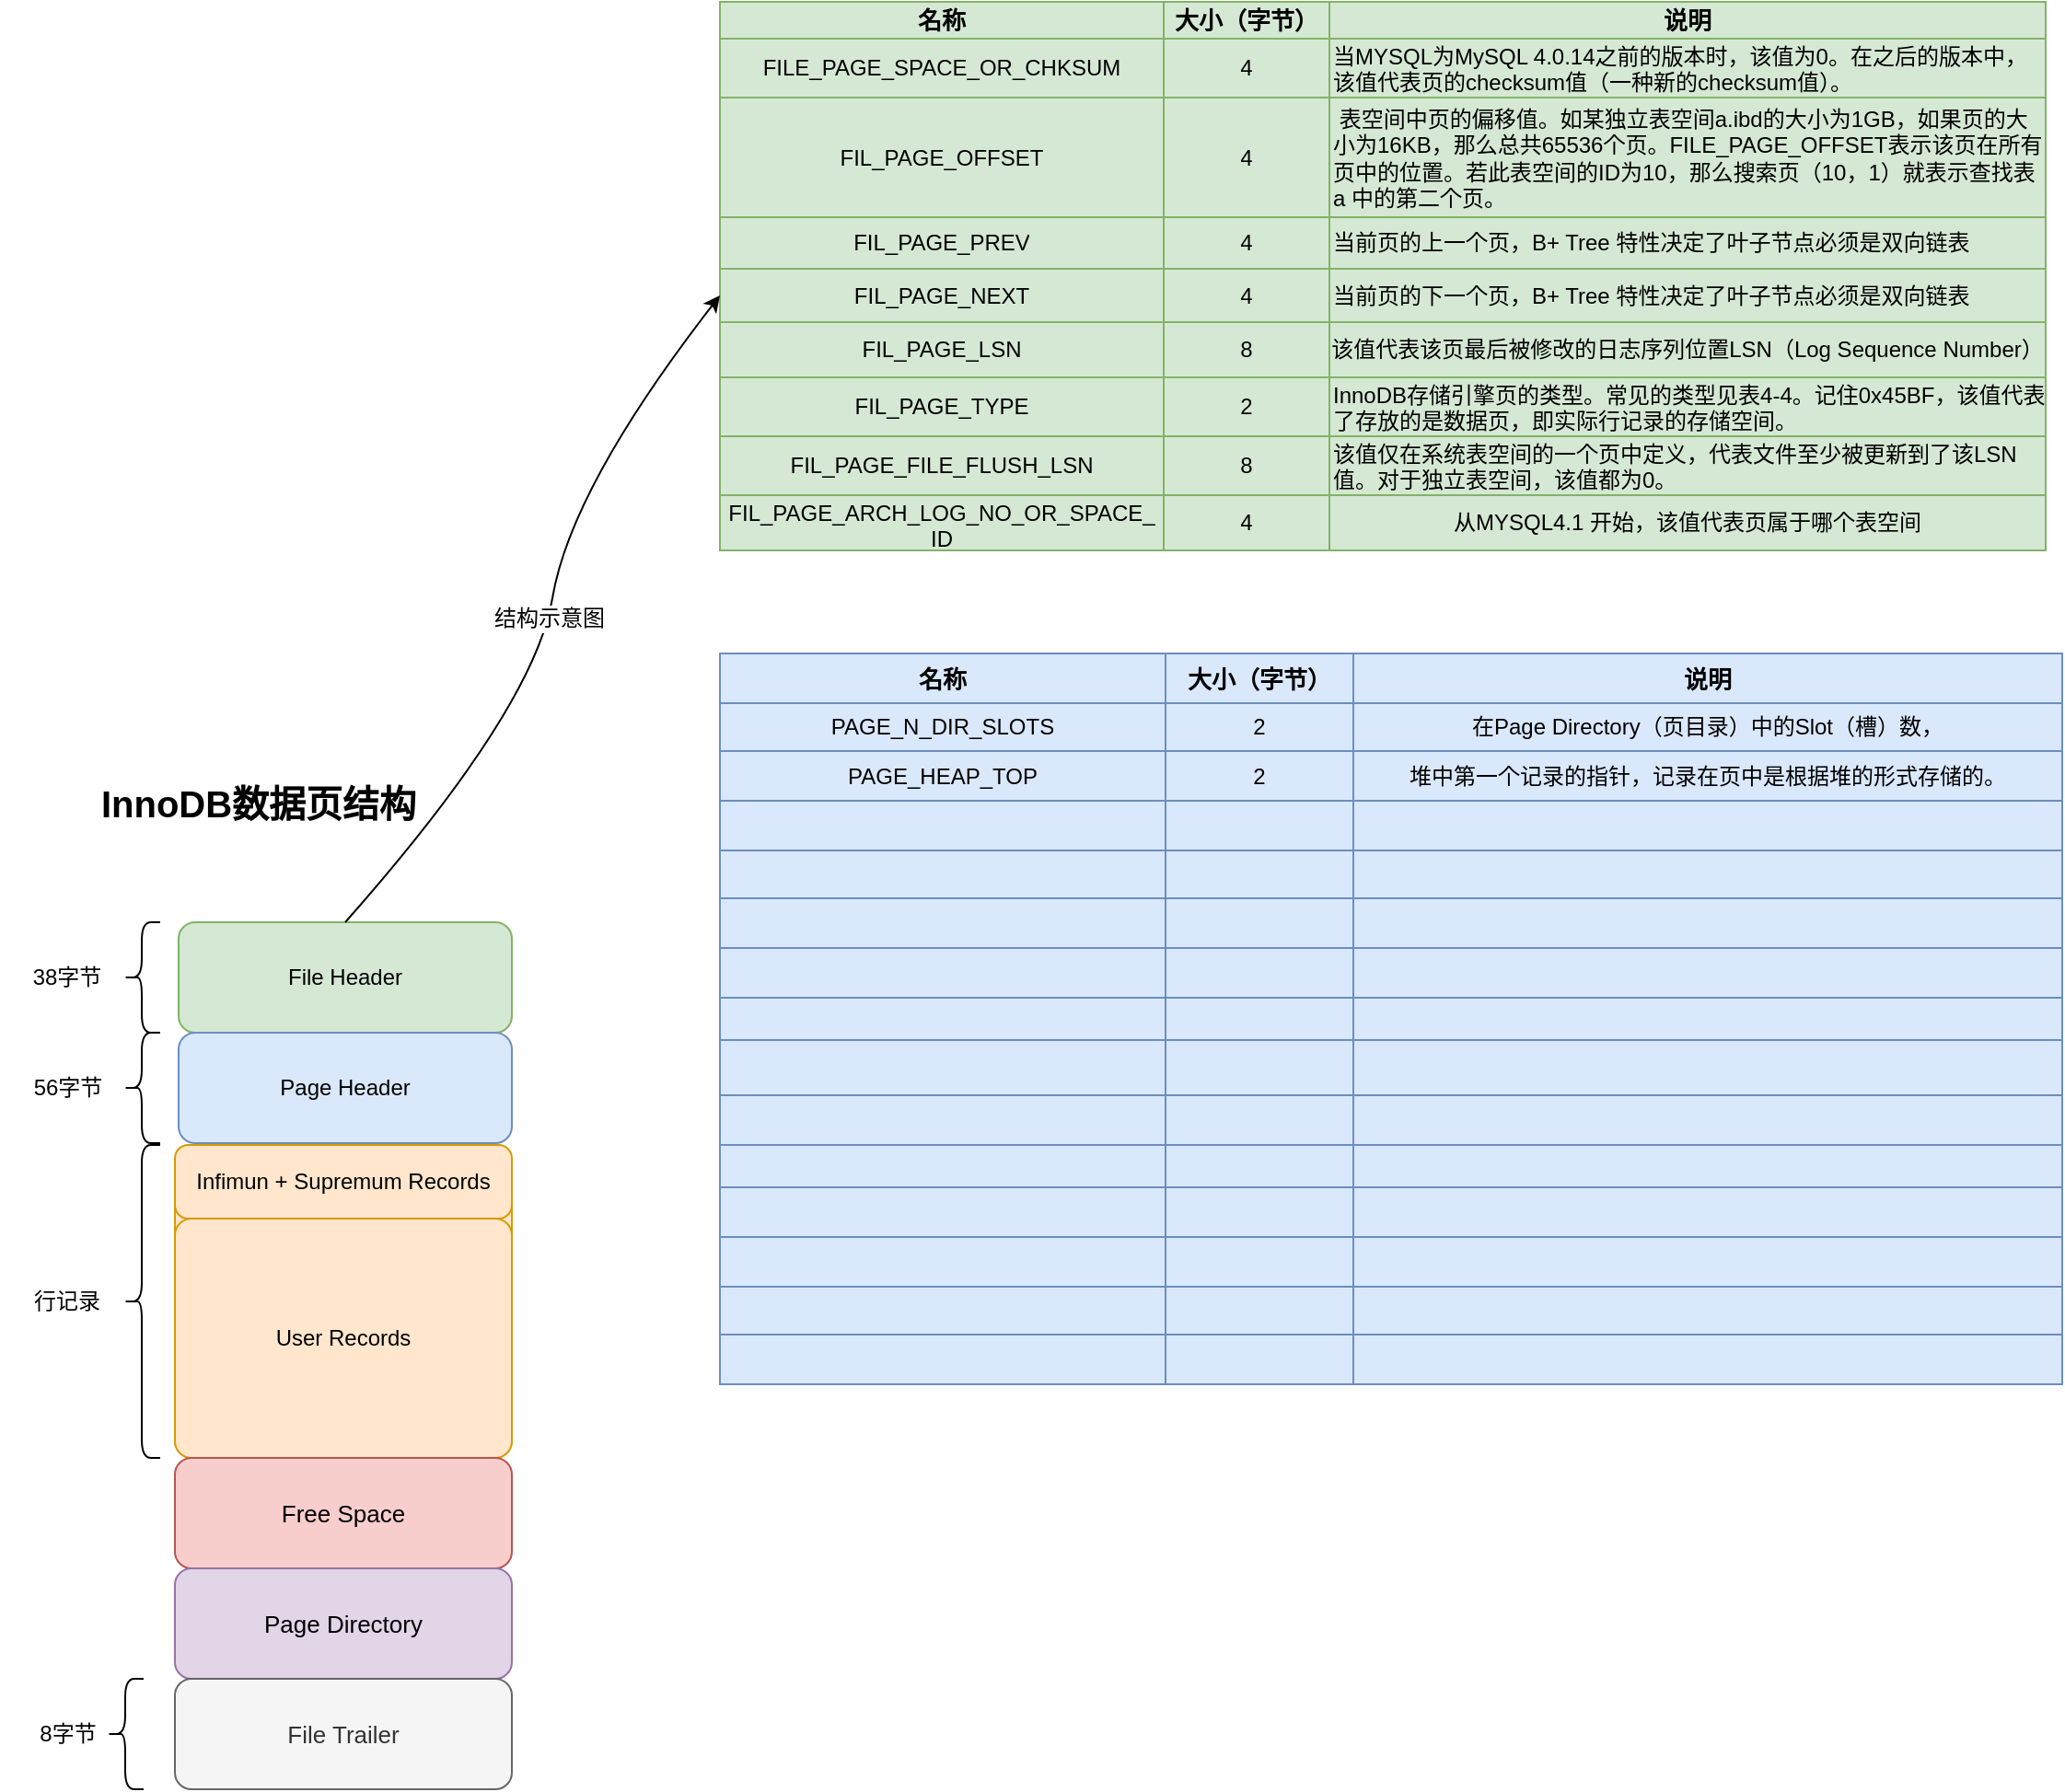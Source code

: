 <mxfile version="20.6.2" type="device"><diagram id="lrQhjN6RVv8TCBB6M9QI" name="第 1 页"><mxGraphModel dx="989" dy="1959" grid="1" gridSize="10" guides="1" tooltips="1" connect="1" arrows="1" fold="1" page="1" pageScale="1" pageWidth="827" pageHeight="1169" math="0" shadow="0"><root><mxCell id="0"/><mxCell id="1" parent="0"/><mxCell id="pkhYswhhZY9m7iqo1274-10" value="" style="rounded=1;whiteSpace=wrap;html=1;fillColor=#ffe6cc;strokeColor=#d79b00;absoluteArcSize=1;" vertex="1" parent="1"><mxGeometry x="125" y="227" width="183" height="170" as="geometry"/></mxCell><mxCell id="pkhYswhhZY9m7iqo1274-2" value="File Header" style="rounded=1;whiteSpace=wrap;html=1;fillColor=#d5e8d4;strokeColor=#82b366;" vertex="1" parent="1"><mxGeometry x="127" y="106" width="181" height="60" as="geometry"/></mxCell><mxCell id="pkhYswhhZY9m7iqo1274-3" value="Page Header" style="rounded=1;whiteSpace=wrap;html=1;fillColor=#dae8fc;strokeColor=#6c8ebf;" vertex="1" parent="1"><mxGeometry x="127" y="166" width="181" height="60" as="geometry"/></mxCell><mxCell id="pkhYswhhZY9m7iqo1274-4" value="38字节" style="text;html=1;strokeColor=none;fillColor=none;align=center;verticalAlign=middle;whiteSpace=wrap;rounded=0;" vertex="1" parent="1"><mxGeometry x="36" y="121" width="61" height="30" as="geometry"/></mxCell><mxCell id="pkhYswhhZY9m7iqo1274-5" value="" style="shape=curlyBracket;whiteSpace=wrap;html=1;rounded=1;labelPosition=left;verticalLabelPosition=middle;align=right;verticalAlign=middle;" vertex="1" parent="1"><mxGeometry x="97" y="106" width="20" height="60" as="geometry"/></mxCell><mxCell id="pkhYswhhZY9m7iqo1274-6" value="&lt;font style=&quot;font-size: 20px;&quot;&gt;InnoDB数据页结构&lt;/font&gt;" style="text;strokeColor=none;fillColor=none;html=1;fontSize=24;fontStyle=1;verticalAlign=middle;align=center;" vertex="1" parent="1"><mxGeometry x="63" y="16" width="214" height="50" as="geometry"/></mxCell><mxCell id="pkhYswhhZY9m7iqo1274-7" value="" style="shape=curlyBracket;whiteSpace=wrap;html=1;rounded=1;labelPosition=left;verticalLabelPosition=middle;align=right;verticalAlign=middle;" vertex="1" parent="1"><mxGeometry x="97" y="166" width="20" height="60" as="geometry"/></mxCell><mxCell id="pkhYswhhZY9m7iqo1274-8" value="56字节" style="text;html=1;strokeColor=none;fillColor=none;align=center;verticalAlign=middle;whiteSpace=wrap;rounded=0;" vertex="1" parent="1"><mxGeometry x="30.5" y="181" width="72" height="30" as="geometry"/></mxCell><mxCell id="pkhYswhhZY9m7iqo1274-9" value="Infimun + Supremum Records" style="rounded=1;whiteSpace=wrap;html=1;fillColor=#ffe6cc;strokeColor=#d79b00;arcSize=18;" vertex="1" parent="1"><mxGeometry x="125" y="227" width="183" height="40" as="geometry"/></mxCell><mxCell id="pkhYswhhZY9m7iqo1274-12" value="User Records" style="rounded=1;whiteSpace=wrap;html=1;fillColor=#ffe6cc;strokeColor=#d79b00;arcSize=18;absoluteArcSize=1;" vertex="1" parent="1"><mxGeometry x="125" y="267" width="183" height="130" as="geometry"/></mxCell><mxCell id="pkhYswhhZY9m7iqo1274-13" value="" style="shape=curlyBracket;whiteSpace=wrap;html=1;rounded=1;labelPosition=left;verticalLabelPosition=middle;align=right;verticalAlign=middle;" vertex="1" parent="1"><mxGeometry x="97" y="227" width="20" height="170" as="geometry"/></mxCell><mxCell id="pkhYswhhZY9m7iqo1274-16" value="行记录" style="text;html=1;strokeColor=none;fillColor=none;align=center;verticalAlign=middle;whiteSpace=wrap;rounded=0;" vertex="1" parent="1"><mxGeometry x="31" y="297" width="71" height="30" as="geometry"/></mxCell><mxCell id="pkhYswhhZY9m7iqo1274-17" value="Free Space" style="rounded=1;whiteSpace=wrap;html=1;fontSize=13;fillColor=#f8cecc;strokeColor=#b85450;" vertex="1" parent="1"><mxGeometry x="125" y="397" width="183" height="60" as="geometry"/></mxCell><mxCell id="pkhYswhhZY9m7iqo1274-18" value="Page Directory" style="rounded=1;whiteSpace=wrap;html=1;fontSize=13;fillColor=#e1d5e7;strokeColor=#9673a6;" vertex="1" parent="1"><mxGeometry x="125" y="457" width="183" height="60" as="geometry"/></mxCell><mxCell id="pkhYswhhZY9m7iqo1274-19" value="File Trailer" style="rounded=1;whiteSpace=wrap;html=1;fontSize=13;fillColor=#f5f5f5;strokeColor=#666666;fontColor=#333333;" vertex="1" parent="1"><mxGeometry x="125" y="517" width="183" height="60" as="geometry"/></mxCell><mxCell id="pkhYswhhZY9m7iqo1274-20" value="" style="shape=curlyBracket;whiteSpace=wrap;html=1;rounded=1;labelPosition=left;verticalLabelPosition=middle;align=right;verticalAlign=middle;" vertex="1" parent="1"><mxGeometry x="88" y="517" width="20" height="60" as="geometry"/></mxCell><mxCell id="pkhYswhhZY9m7iqo1274-21" value="8字节" style="text;html=1;strokeColor=none;fillColor=none;align=center;verticalAlign=middle;whiteSpace=wrap;rounded=0;" vertex="1" parent="1"><mxGeometry x="32.75" y="532" width="67.5" height="30" as="geometry"/></mxCell><mxCell id="pkhYswhhZY9m7iqo1274-54" value="" style="shape=table;startSize=0;container=1;collapsible=0;childLayout=tableLayout;fontSize=12;fillColor=#d5e8d4;strokeColor=#82b366;arcSize=12;columnLines=1;rowLines=1;swimlaneHead=1;swimlaneBody=1;right=1;noLabel=0;flipV=1;flipH=1;direction=south;swimlaneFillColor=none;align=left;" vertex="1" parent="1"><mxGeometry x="421" y="-394" width="720" height="298.0" as="geometry"/></mxCell><mxCell id="pkhYswhhZY9m7iqo1274-55" value="" style="shape=tableRow;horizontal=0;startSize=0;swimlaneHead=0;swimlaneBody=0;top=0;left=0;bottom=0;right=0;collapsible=0;dropTarget=0;fillColor=none;points=[[0,0.5],[1,0.5]];portConstraint=eastwest;fontSize=12;" vertex="1" parent="pkhYswhhZY9m7iqo1274-54"><mxGeometry width="720" height="20" as="geometry"/></mxCell><mxCell id="pkhYswhhZY9m7iqo1274-56" value="&lt;b&gt;&lt;font style=&quot;font-size: 13px;&quot;&gt;名称&lt;/font&gt;&lt;/b&gt;" style="shape=partialRectangle;html=1;whiteSpace=wrap;connectable=0;overflow=hidden;fillColor=none;top=0;left=0;bottom=0;right=0;pointerEvents=1;fontSize=12;" vertex="1" parent="pkhYswhhZY9m7iqo1274-55"><mxGeometry width="241" height="20" as="geometry"><mxRectangle width="241" height="20" as="alternateBounds"/></mxGeometry></mxCell><mxCell id="pkhYswhhZY9m7iqo1274-57" value="&lt;b&gt;&lt;font style=&quot;font-size: 13px;&quot;&gt;大小（字节）&lt;/font&gt;&lt;/b&gt;" style="shape=partialRectangle;html=1;whiteSpace=wrap;connectable=0;overflow=hidden;fillColor=none;top=0;left=0;bottom=0;right=0;pointerEvents=1;fontSize=12;" vertex="1" parent="pkhYswhhZY9m7iqo1274-55"><mxGeometry x="241" width="90" height="20" as="geometry"><mxRectangle width="90" height="20" as="alternateBounds"/></mxGeometry></mxCell><mxCell id="pkhYswhhZY9m7iqo1274-58" value="&lt;b&gt;&lt;font style=&quot;font-size: 13px;&quot;&gt;说明&lt;/font&gt;&lt;/b&gt;" style="shape=partialRectangle;html=1;whiteSpace=wrap;connectable=0;overflow=hidden;fillColor=none;top=0;left=0;bottom=0;right=0;pointerEvents=1;fontSize=12;" vertex="1" parent="pkhYswhhZY9m7iqo1274-55"><mxGeometry x="331" width="389" height="20" as="geometry"><mxRectangle width="389" height="20" as="alternateBounds"/></mxGeometry></mxCell><mxCell id="pkhYswhhZY9m7iqo1274-59" value="" style="shape=tableRow;horizontal=0;startSize=0;swimlaneHead=0;swimlaneBody=0;top=0;left=0;bottom=0;right=0;collapsible=0;dropTarget=0;fillColor=none;points=[[0,0.5],[1,0.5]];portConstraint=eastwest;fontSize=12;" vertex="1" parent="pkhYswhhZY9m7iqo1274-54"><mxGeometry y="20" width="720" height="32" as="geometry"/></mxCell><mxCell id="pkhYswhhZY9m7iqo1274-60" value="FILE_PAGE_SPACE_OR_CHKSUM" style="shape=partialRectangle;connectable=0;overflow=hidden;fillColor=none;top=0;left=0;bottom=0;right=0;pointerEvents=1;fontSize=12;whiteSpace=wrap;html=1;verticalAlign=middle;horizontal=1;align=center;" vertex="1" parent="pkhYswhhZY9m7iqo1274-59"><mxGeometry width="241" height="32" as="geometry"><mxRectangle width="241" height="32" as="alternateBounds"/></mxGeometry></mxCell><mxCell id="pkhYswhhZY9m7iqo1274-61" value="4" style="shape=partialRectangle;html=1;whiteSpace=wrap;connectable=0;overflow=hidden;fillColor=none;top=0;left=0;bottom=0;right=0;pointerEvents=1;fontSize=12;" vertex="1" parent="pkhYswhhZY9m7iqo1274-59"><mxGeometry x="241" width="90" height="32" as="geometry"><mxRectangle width="90" height="32" as="alternateBounds"/></mxGeometry></mxCell><mxCell id="pkhYswhhZY9m7iqo1274-62" value="当MYSQL为MySQL 4.0.14之前的版本时，该值为0。在之后的版本中，该值代表页的checksum值（一种新的checksum值）。" style="shape=partialRectangle;html=1;whiteSpace=wrap;connectable=0;overflow=hidden;fillColor=none;top=0;left=0;bottom=0;right=0;pointerEvents=1;fontSize=12;align=left;" vertex="1" parent="pkhYswhhZY9m7iqo1274-59"><mxGeometry x="331" width="389" height="32" as="geometry"><mxRectangle width="389" height="32" as="alternateBounds"/></mxGeometry></mxCell><mxCell id="pkhYswhhZY9m7iqo1274-63" value="" style="shape=tableRow;horizontal=0;startSize=0;swimlaneHead=0;swimlaneBody=0;top=0;left=0;bottom=0;right=0;collapsible=0;dropTarget=0;fillColor=none;points=[[0,0.5],[1,0.5]];portConstraint=eastwest;fontSize=12;" vertex="1" parent="pkhYswhhZY9m7iqo1274-54"><mxGeometry y="52" width="720" height="65" as="geometry"/></mxCell><mxCell id="pkhYswhhZY9m7iqo1274-64" value="FIL_PAGE_OFFSET" style="shape=partialRectangle;html=1;whiteSpace=wrap;connectable=0;overflow=hidden;fillColor=none;top=0;left=0;bottom=0;right=0;pointerEvents=1;fontSize=12;" vertex="1" parent="pkhYswhhZY9m7iqo1274-63"><mxGeometry width="241" height="65" as="geometry"><mxRectangle width="241" height="65" as="alternateBounds"/></mxGeometry></mxCell><mxCell id="pkhYswhhZY9m7iqo1274-65" value="4" style="shape=partialRectangle;html=1;whiteSpace=wrap;connectable=0;overflow=hidden;fillColor=none;top=0;left=0;bottom=0;right=0;pointerEvents=1;fontSize=12;" vertex="1" parent="pkhYswhhZY9m7iqo1274-63"><mxGeometry x="241" width="90" height="65" as="geometry"><mxRectangle width="90" height="65" as="alternateBounds"/></mxGeometry></mxCell><mxCell id="pkhYswhhZY9m7iqo1274-66" value="&amp;nbsp;表空间中页的偏移值。如某独立表空间a.ibd的大小为1GB，如果页的大小为16KB，那么总共65536个页。FILE_PAGE_OFFSET表示该页在所有页中的位置。若此表空间的ID为10，那么搜索页（10，1）就表示查找表 a 中的第二个页。" style="shape=partialRectangle;html=1;whiteSpace=wrap;connectable=0;overflow=hidden;fillColor=none;top=0;left=0;bottom=0;right=0;pointerEvents=1;fontSize=12;align=left;" vertex="1" parent="pkhYswhhZY9m7iqo1274-63"><mxGeometry x="331" width="389" height="65" as="geometry"><mxRectangle width="389" height="65" as="alternateBounds"/></mxGeometry></mxCell><mxCell id="pkhYswhhZY9m7iqo1274-67" value="" style="shape=tableRow;horizontal=0;startSize=0;swimlaneHead=0;swimlaneBody=0;top=0;left=0;bottom=0;right=0;collapsible=0;dropTarget=0;fillColor=none;points=[[0,0.5],[1,0.5]];portConstraint=eastwest;fontSize=12;" vertex="1" parent="pkhYswhhZY9m7iqo1274-54"><mxGeometry y="117" width="720" height="28" as="geometry"/></mxCell><mxCell id="pkhYswhhZY9m7iqo1274-68" value="FIL_PAGE_PREV" style="shape=partialRectangle;html=1;whiteSpace=wrap;connectable=0;overflow=hidden;fillColor=none;top=0;left=0;bottom=0;right=0;pointerEvents=1;fontSize=12;" vertex="1" parent="pkhYswhhZY9m7iqo1274-67"><mxGeometry width="241" height="28" as="geometry"><mxRectangle width="241" height="28" as="alternateBounds"/></mxGeometry></mxCell><mxCell id="pkhYswhhZY9m7iqo1274-69" value="4" style="shape=partialRectangle;html=1;whiteSpace=wrap;connectable=0;overflow=hidden;fillColor=none;top=0;left=0;bottom=0;right=0;pointerEvents=1;fontSize=12;" vertex="1" parent="pkhYswhhZY9m7iqo1274-67"><mxGeometry x="241" width="90" height="28" as="geometry"><mxRectangle width="90" height="28" as="alternateBounds"/></mxGeometry></mxCell><mxCell id="pkhYswhhZY9m7iqo1274-70" value="当前页的上一个页，B+ Tree 特性决定了叶子节点必须是双向链表" style="shape=partialRectangle;html=1;whiteSpace=wrap;connectable=0;overflow=hidden;fillColor=none;top=0;left=0;bottom=0;right=0;pointerEvents=1;fontSize=12;align=left;" vertex="1" parent="pkhYswhhZY9m7iqo1274-67"><mxGeometry x="331" width="389" height="28" as="geometry"><mxRectangle width="389" height="28" as="alternateBounds"/></mxGeometry></mxCell><mxCell id="pkhYswhhZY9m7iqo1274-71" value="" style="shape=tableRow;horizontal=0;startSize=0;swimlaneHead=0;swimlaneBody=0;top=0;left=0;bottom=0;right=0;collapsible=0;dropTarget=0;fillColor=none;points=[[0,0.5],[1,0.5]];portConstraint=eastwest;fontSize=12;" vertex="1" parent="pkhYswhhZY9m7iqo1274-54"><mxGeometry y="145" width="720" height="29" as="geometry"/></mxCell><mxCell id="pkhYswhhZY9m7iqo1274-72" value="FIL_PAGE_NEXT" style="shape=partialRectangle;html=1;whiteSpace=wrap;connectable=0;overflow=hidden;fillColor=none;top=0;left=0;bottom=0;right=0;pointerEvents=1;fontSize=12;" vertex="1" parent="pkhYswhhZY9m7iqo1274-71"><mxGeometry width="241" height="29" as="geometry"><mxRectangle width="241" height="29" as="alternateBounds"/></mxGeometry></mxCell><mxCell id="pkhYswhhZY9m7iqo1274-73" value="4" style="shape=partialRectangle;html=1;whiteSpace=wrap;connectable=0;overflow=hidden;fillColor=none;top=0;left=0;bottom=0;right=0;pointerEvents=1;fontSize=12;" vertex="1" parent="pkhYswhhZY9m7iqo1274-71"><mxGeometry x="241" width="90" height="29" as="geometry"><mxRectangle width="90" height="29" as="alternateBounds"/></mxGeometry></mxCell><mxCell id="pkhYswhhZY9m7iqo1274-74" value="当前页的下一个页，B+ Tree 特性决定了叶子节点必须是双向链表" style="shape=partialRectangle;html=1;whiteSpace=wrap;connectable=0;overflow=hidden;fillColor=none;top=0;left=0;bottom=0;right=0;pointerEvents=1;fontSize=12;align=left;" vertex="1" parent="pkhYswhhZY9m7iqo1274-71"><mxGeometry x="331" width="389" height="29" as="geometry"><mxRectangle width="389" height="29" as="alternateBounds"/></mxGeometry></mxCell><mxCell id="pkhYswhhZY9m7iqo1274-75" value="" style="shape=tableRow;horizontal=0;startSize=0;swimlaneHead=0;swimlaneBody=0;top=0;left=0;bottom=0;right=0;collapsible=0;dropTarget=0;fillColor=none;points=[[0,0.5],[1,0.5]];portConstraint=eastwest;fontSize=12;" vertex="1" parent="pkhYswhhZY9m7iqo1274-54"><mxGeometry y="174" width="720" height="30" as="geometry"/></mxCell><mxCell id="pkhYswhhZY9m7iqo1274-76" value="FIL_PAGE_LSN" style="shape=partialRectangle;html=1;whiteSpace=wrap;connectable=0;overflow=hidden;fillColor=none;top=0;left=0;bottom=0;right=0;pointerEvents=1;fontSize=12;" vertex="1" parent="pkhYswhhZY9m7iqo1274-75"><mxGeometry width="241" height="30" as="geometry"><mxRectangle width="241" height="30" as="alternateBounds"/></mxGeometry></mxCell><mxCell id="pkhYswhhZY9m7iqo1274-77" value="8" style="shape=partialRectangle;html=1;whiteSpace=wrap;connectable=0;overflow=hidden;fillColor=none;top=0;left=0;bottom=0;right=0;pointerEvents=1;fontSize=12;" vertex="1" parent="pkhYswhhZY9m7iqo1274-75"><mxGeometry x="241" width="90" height="30" as="geometry"><mxRectangle width="90" height="30" as="alternateBounds"/></mxGeometry></mxCell><mxCell id="pkhYswhhZY9m7iqo1274-78" value="该值代表该页最后被修改的日志序列位置LSN（Log Sequence Number）" style="shape=partialRectangle;html=1;whiteSpace=wrap;connectable=0;overflow=hidden;fillColor=none;top=0;left=0;bottom=0;right=0;pointerEvents=1;fontSize=12;" vertex="1" parent="pkhYswhhZY9m7iqo1274-75"><mxGeometry x="331" width="389" height="30" as="geometry"><mxRectangle width="389" height="30" as="alternateBounds"/></mxGeometry></mxCell><mxCell id="pkhYswhhZY9m7iqo1274-79" value="" style="shape=tableRow;horizontal=0;startSize=0;swimlaneHead=0;swimlaneBody=0;top=0;left=0;bottom=0;right=0;collapsible=0;dropTarget=0;fillColor=none;points=[[0,0.5],[1,0.5]];portConstraint=eastwest;fontSize=12;" vertex="1" parent="pkhYswhhZY9m7iqo1274-54"><mxGeometry y="204" width="720" height="32" as="geometry"/></mxCell><mxCell id="pkhYswhhZY9m7iqo1274-80" value="FIL_PAGE_TYPE" style="shape=partialRectangle;html=1;whiteSpace=wrap;connectable=0;overflow=hidden;fillColor=none;top=0;left=0;bottom=0;right=0;pointerEvents=1;fontSize=12;" vertex="1" parent="pkhYswhhZY9m7iqo1274-79"><mxGeometry width="241" height="32" as="geometry"><mxRectangle width="241" height="32" as="alternateBounds"/></mxGeometry></mxCell><mxCell id="pkhYswhhZY9m7iqo1274-81" value="2" style="shape=partialRectangle;html=1;whiteSpace=wrap;connectable=0;overflow=hidden;fillColor=none;top=0;left=0;bottom=0;right=0;pointerEvents=1;fontSize=12;" vertex="1" parent="pkhYswhhZY9m7iqo1274-79"><mxGeometry x="241" width="90" height="32" as="geometry"><mxRectangle width="90" height="32" as="alternateBounds"/></mxGeometry></mxCell><mxCell id="pkhYswhhZY9m7iqo1274-82" value="InnoDB存储引擎页的类型。常见的类型见表4-4。记住0x45BF，该值代表了存放的是数据页，即实际行记录的存储空间。" style="shape=partialRectangle;html=1;whiteSpace=wrap;connectable=0;overflow=hidden;fillColor=none;top=0;left=0;bottom=0;right=0;pointerEvents=1;fontSize=12;align=left;" vertex="1" parent="pkhYswhhZY9m7iqo1274-79"><mxGeometry x="331" width="389" height="32" as="geometry"><mxRectangle width="389" height="32" as="alternateBounds"/></mxGeometry></mxCell><mxCell id="pkhYswhhZY9m7iqo1274-83" value="" style="shape=tableRow;horizontal=0;startSize=0;swimlaneHead=0;swimlaneBody=0;top=0;left=0;bottom=0;right=0;collapsible=0;dropTarget=0;fillColor=none;points=[[0,0.5],[1,0.5]];portConstraint=eastwest;fontSize=12;" vertex="1" parent="pkhYswhhZY9m7iqo1274-54"><mxGeometry y="236" width="720" height="32" as="geometry"/></mxCell><mxCell id="pkhYswhhZY9m7iqo1274-84" value="FIL_PAGE_FILE_FLUSH_LSN" style="shape=partialRectangle;html=1;whiteSpace=wrap;connectable=0;overflow=hidden;fillColor=none;top=0;left=0;bottom=0;right=0;pointerEvents=1;fontSize=12;align=center;" vertex="1" parent="pkhYswhhZY9m7iqo1274-83"><mxGeometry width="241" height="32" as="geometry"><mxRectangle width="241" height="32" as="alternateBounds"/></mxGeometry></mxCell><mxCell id="pkhYswhhZY9m7iqo1274-85" value="8" style="shape=partialRectangle;html=1;whiteSpace=wrap;connectable=0;overflow=hidden;fillColor=none;top=0;left=0;bottom=0;right=0;pointerEvents=1;fontSize=12;" vertex="1" parent="pkhYswhhZY9m7iqo1274-83"><mxGeometry x="241" width="90" height="32" as="geometry"><mxRectangle width="90" height="32" as="alternateBounds"/></mxGeometry></mxCell><mxCell id="pkhYswhhZY9m7iqo1274-86" value="该值仅在系统表空间的一个页中定义，代表文件至少被更新到了该LSN值。对于独立表空间，该值都为0。" style="shape=partialRectangle;html=1;whiteSpace=wrap;connectable=0;overflow=hidden;fillColor=none;top=0;left=0;bottom=0;right=0;pointerEvents=1;fontSize=12;align=left;" vertex="1" parent="pkhYswhhZY9m7iqo1274-83"><mxGeometry x="331" width="389" height="32" as="geometry"><mxRectangle width="389" height="32" as="alternateBounds"/></mxGeometry></mxCell><mxCell id="pkhYswhhZY9m7iqo1274-87" value="" style="shape=tableRow;horizontal=0;startSize=0;swimlaneHead=0;swimlaneBody=0;top=0;left=0;bottom=0;right=0;collapsible=0;dropTarget=0;fillColor=none;points=[[0,0.5],[1,0.5]];portConstraint=eastwest;fontSize=12;" vertex="1" parent="pkhYswhhZY9m7iqo1274-54"><mxGeometry y="268" width="720" height="30" as="geometry"/></mxCell><mxCell id="pkhYswhhZY9m7iqo1274-88" value="FIL_PAGE_ARCH_LOG_NO_OR_SPACE_ ID" style="shape=partialRectangle;html=1;connectable=0;overflow=hidden;fillColor=none;top=0;left=0;bottom=0;right=0;pointerEvents=1;fontSize=12;align=center;whiteSpace=wrap;" vertex="1" parent="pkhYswhhZY9m7iqo1274-87"><mxGeometry width="241" height="30" as="geometry"><mxRectangle width="241" height="30" as="alternateBounds"/></mxGeometry></mxCell><mxCell id="pkhYswhhZY9m7iqo1274-89" value="4" style="shape=partialRectangle;html=1;whiteSpace=wrap;connectable=0;overflow=hidden;fillColor=none;top=0;left=0;bottom=0;right=0;pointerEvents=1;fontSize=12;" vertex="1" parent="pkhYswhhZY9m7iqo1274-87"><mxGeometry x="241" width="90" height="30" as="geometry"><mxRectangle width="90" height="30" as="alternateBounds"/></mxGeometry></mxCell><mxCell id="pkhYswhhZY9m7iqo1274-90" value="从MYSQL4.1 开始，该值代表页属于哪个表空间" style="shape=partialRectangle;html=1;whiteSpace=wrap;connectable=0;overflow=hidden;fillColor=none;top=0;left=0;bottom=0;right=0;pointerEvents=1;fontSize=12;" vertex="1" parent="pkhYswhhZY9m7iqo1274-87"><mxGeometry x="331" width="389" height="30" as="geometry"><mxRectangle width="389" height="30" as="alternateBounds"/></mxGeometry></mxCell><mxCell id="pkhYswhhZY9m7iqo1274-140" value="结构示意图" style="curved=1;endArrow=classic;html=1;rounded=0;fontSize=12;exitX=0.5;exitY=0;exitDx=0;exitDy=0;entryX=0;entryY=0.5;entryDx=0;entryDy=0;" edge="1" parent="1" source="pkhYswhhZY9m7iqo1274-2" target="pkhYswhhZY9m7iqo1274-71"><mxGeometry width="50" height="50" relative="1" as="geometry"><mxPoint x="760" y="240" as="sourcePoint"/><mxPoint x="810" y="190" as="targetPoint"/><Array as="points"><mxPoint x="320" y="-10"/><mxPoint x="340" y="-130"/></Array></mxGeometry></mxCell><mxCell id="pkhYswhhZY9m7iqo1274-180" value="" style="shape=table;startSize=0;container=1;collapsible=0;childLayout=tableLayout;fontSize=12;fillColor=#dae8fc;html=1;strokeColor=#6c8ebf;" vertex="1" parent="1"><mxGeometry x="421" y="-40" width="729" height="397" as="geometry"/></mxCell><mxCell id="pkhYswhhZY9m7iqo1274-181" value="" style="shape=tableRow;horizontal=0;startSize=0;swimlaneHead=0;swimlaneBody=0;top=0;left=0;bottom=0;right=0;collapsible=0;dropTarget=0;fillColor=none;points=[[0,0.5],[1,0.5]];portConstraint=eastwest;fontSize=13;html=1;" vertex="1" parent="pkhYswhhZY9m7iqo1274-180"><mxGeometry width="729" height="27" as="geometry"/></mxCell><mxCell id="pkhYswhhZY9m7iqo1274-182" value="&lt;b style=&quot;font-size: 13px;&quot;&gt;名称&lt;/b&gt;" style="shape=partialRectangle;html=1;whiteSpace=wrap;connectable=0;overflow=hidden;fillColor=none;top=0;left=0;bottom=0;right=0;pointerEvents=1;fontSize=13;" vertex="1" parent="pkhYswhhZY9m7iqo1274-181"><mxGeometry width="242" height="27" as="geometry"><mxRectangle width="242" height="27" as="alternateBounds"/></mxGeometry></mxCell><mxCell id="pkhYswhhZY9m7iqo1274-183" value="&lt;b style=&quot;font-size: 13px;&quot;&gt;&lt;font style=&quot;font-size: 13px;&quot;&gt;大小（字节）&lt;/font&gt;&lt;/b&gt;" style="shape=partialRectangle;html=1;whiteSpace=wrap;connectable=0;overflow=hidden;fillColor=none;top=0;left=0;bottom=0;right=0;pointerEvents=1;fontSize=13;" vertex="1" parent="pkhYswhhZY9m7iqo1274-181"><mxGeometry x="242" width="102" height="27" as="geometry"><mxRectangle width="102" height="27" as="alternateBounds"/></mxGeometry></mxCell><mxCell id="pkhYswhhZY9m7iqo1274-184" value="&lt;b&gt;说明&lt;/b&gt;" style="shape=partialRectangle;html=1;whiteSpace=wrap;connectable=0;overflow=hidden;fillColor=none;top=0;left=0;bottom=0;right=0;pointerEvents=1;fontSize=13;" vertex="1" parent="pkhYswhhZY9m7iqo1274-181"><mxGeometry x="344" width="385" height="27" as="geometry"><mxRectangle width="385" height="27" as="alternateBounds"/></mxGeometry></mxCell><mxCell id="pkhYswhhZY9m7iqo1274-185" value="" style="shape=tableRow;horizontal=0;startSize=0;swimlaneHead=0;swimlaneBody=0;top=0;left=0;bottom=0;right=0;collapsible=0;dropTarget=0;fillColor=none;points=[[0,0.5],[1,0.5]];portConstraint=eastwest;fontSize=20;html=1;" vertex="1" parent="pkhYswhhZY9m7iqo1274-180"><mxGeometry y="27" width="729" height="26" as="geometry"/></mxCell><mxCell id="pkhYswhhZY9m7iqo1274-186" value="PAGE_N_DIR_SLOTS" style="shape=partialRectangle;html=1;whiteSpace=wrap;connectable=0;overflow=hidden;fillColor=none;top=0;left=0;bottom=0;right=0;pointerEvents=1;fontSize=12;" vertex="1" parent="pkhYswhhZY9m7iqo1274-185"><mxGeometry width="242" height="26" as="geometry"><mxRectangle width="242" height="26" as="alternateBounds"/></mxGeometry></mxCell><mxCell id="pkhYswhhZY9m7iqo1274-187" value="2" style="shape=partialRectangle;html=1;whiteSpace=wrap;connectable=0;overflow=hidden;fillColor=none;top=0;left=0;bottom=0;right=0;pointerEvents=1;fontSize=12;" vertex="1" parent="pkhYswhhZY9m7iqo1274-185"><mxGeometry x="242" width="102" height="26" as="geometry"><mxRectangle width="102" height="26" as="alternateBounds"/></mxGeometry></mxCell><mxCell id="pkhYswhhZY9m7iqo1274-188" value="在Page Directory（页目录）中的Slot（槽）数，" style="shape=partialRectangle;html=1;whiteSpace=wrap;connectable=0;overflow=hidden;fillColor=none;top=0;left=0;bottom=0;right=0;pointerEvents=1;fontSize=12;" vertex="1" parent="pkhYswhhZY9m7iqo1274-185"><mxGeometry x="344" width="385" height="26" as="geometry"><mxRectangle width="385" height="26" as="alternateBounds"/></mxGeometry></mxCell><mxCell id="pkhYswhhZY9m7iqo1274-189" value="" style="shape=tableRow;horizontal=0;startSize=0;swimlaneHead=0;swimlaneBody=0;top=0;left=0;bottom=0;right=0;collapsible=0;dropTarget=0;fillColor=none;points=[[0,0.5],[1,0.5]];portConstraint=eastwest;fontSize=20;html=1;" vertex="1" parent="pkhYswhhZY9m7iqo1274-180"><mxGeometry y="53" width="729" height="27" as="geometry"/></mxCell><mxCell id="pkhYswhhZY9m7iqo1274-190" value="PAGE_HEAP_TOP" style="shape=partialRectangle;html=1;whiteSpace=wrap;connectable=0;overflow=hidden;fillColor=none;top=0;left=0;bottom=0;right=0;pointerEvents=1;fontSize=12;" vertex="1" parent="pkhYswhhZY9m7iqo1274-189"><mxGeometry width="242" height="27" as="geometry"><mxRectangle width="242" height="27" as="alternateBounds"/></mxGeometry></mxCell><mxCell id="pkhYswhhZY9m7iqo1274-191" value="2" style="shape=partialRectangle;html=1;whiteSpace=wrap;connectable=0;overflow=hidden;fillColor=none;top=0;left=0;bottom=0;right=0;pointerEvents=1;fontSize=12;" vertex="1" parent="pkhYswhhZY9m7iqo1274-189"><mxGeometry x="242" width="102" height="27" as="geometry"><mxRectangle width="102" height="27" as="alternateBounds"/></mxGeometry></mxCell><mxCell id="pkhYswhhZY9m7iqo1274-192" value="堆中第一个记录的指针，记录在页中是根据堆的形式存储的。" style="shape=partialRectangle;html=1;whiteSpace=wrap;connectable=0;overflow=hidden;fillColor=none;top=0;left=0;bottom=0;right=0;pointerEvents=1;fontSize=12;" vertex="1" parent="pkhYswhhZY9m7iqo1274-189"><mxGeometry x="344" width="385" height="27" as="geometry"><mxRectangle width="385" height="27" as="alternateBounds"/></mxGeometry></mxCell><mxCell id="pkhYswhhZY9m7iqo1274-193" value="" style="shape=tableRow;horizontal=0;startSize=0;swimlaneHead=0;swimlaneBody=0;top=0;left=0;bottom=0;right=0;collapsible=0;dropTarget=0;fillColor=none;points=[[0,0.5],[1,0.5]];portConstraint=eastwest;fontSize=20;html=1;" vertex="1" parent="pkhYswhhZY9m7iqo1274-180"><mxGeometry y="80" width="729" height="27" as="geometry"/></mxCell><mxCell id="pkhYswhhZY9m7iqo1274-194" value="" style="shape=partialRectangle;html=1;whiteSpace=wrap;connectable=0;overflow=hidden;fillColor=none;top=0;left=0;bottom=0;right=0;pointerEvents=1;fontSize=12;" vertex="1" parent="pkhYswhhZY9m7iqo1274-193"><mxGeometry width="242" height="27" as="geometry"><mxRectangle width="242" height="27" as="alternateBounds"/></mxGeometry></mxCell><mxCell id="pkhYswhhZY9m7iqo1274-195" value="" style="shape=partialRectangle;html=1;whiteSpace=wrap;connectable=0;overflow=hidden;fillColor=none;top=0;left=0;bottom=0;right=0;pointerEvents=1;fontSize=12;" vertex="1" parent="pkhYswhhZY9m7iqo1274-193"><mxGeometry x="242" width="102" height="27" as="geometry"><mxRectangle width="102" height="27" as="alternateBounds"/></mxGeometry></mxCell><mxCell id="pkhYswhhZY9m7iqo1274-196" value="" style="shape=partialRectangle;html=1;whiteSpace=wrap;connectable=0;overflow=hidden;fillColor=none;top=0;left=0;bottom=0;right=0;pointerEvents=1;fontSize=12;" vertex="1" parent="pkhYswhhZY9m7iqo1274-193"><mxGeometry x="344" width="385" height="27" as="geometry"><mxRectangle width="385" height="27" as="alternateBounds"/></mxGeometry></mxCell><mxCell id="pkhYswhhZY9m7iqo1274-197" value="" style="shape=tableRow;horizontal=0;startSize=0;swimlaneHead=0;swimlaneBody=0;top=0;left=0;bottom=0;right=0;collapsible=0;dropTarget=0;fillColor=none;points=[[0,0.5],[1,0.5]];portConstraint=eastwest;fontSize=20;html=1;" vertex="1" parent="pkhYswhhZY9m7iqo1274-180"><mxGeometry y="107" width="729" height="26" as="geometry"/></mxCell><mxCell id="pkhYswhhZY9m7iqo1274-198" value="" style="shape=partialRectangle;html=1;whiteSpace=wrap;connectable=0;overflow=hidden;fillColor=none;top=0;left=0;bottom=0;right=0;pointerEvents=1;fontSize=12;" vertex="1" parent="pkhYswhhZY9m7iqo1274-197"><mxGeometry width="242" height="26" as="geometry"><mxRectangle width="242" height="26" as="alternateBounds"/></mxGeometry></mxCell><mxCell id="pkhYswhhZY9m7iqo1274-199" value="" style="shape=partialRectangle;html=1;whiteSpace=wrap;connectable=0;overflow=hidden;fillColor=none;top=0;left=0;bottom=0;right=0;pointerEvents=1;fontSize=12;" vertex="1" parent="pkhYswhhZY9m7iqo1274-197"><mxGeometry x="242" width="102" height="26" as="geometry"><mxRectangle width="102" height="26" as="alternateBounds"/></mxGeometry></mxCell><mxCell id="pkhYswhhZY9m7iqo1274-200" value="" style="shape=partialRectangle;html=1;whiteSpace=wrap;connectable=0;overflow=hidden;fillColor=none;top=0;left=0;bottom=0;right=0;pointerEvents=1;fontSize=12;" vertex="1" parent="pkhYswhhZY9m7iqo1274-197"><mxGeometry x="344" width="385" height="26" as="geometry"><mxRectangle width="385" height="26" as="alternateBounds"/></mxGeometry></mxCell><mxCell id="pkhYswhhZY9m7iqo1274-201" value="" style="shape=tableRow;horizontal=0;startSize=0;swimlaneHead=0;swimlaneBody=0;top=0;left=0;bottom=0;right=0;collapsible=0;dropTarget=0;fillColor=none;points=[[0,0.5],[1,0.5]];portConstraint=eastwest;fontSize=20;html=1;" vertex="1" parent="pkhYswhhZY9m7iqo1274-180"><mxGeometry y="133" width="729" height="27" as="geometry"/></mxCell><mxCell id="pkhYswhhZY9m7iqo1274-202" value="" style="shape=partialRectangle;html=1;whiteSpace=wrap;connectable=0;overflow=hidden;fillColor=none;top=0;left=0;bottom=0;right=0;pointerEvents=1;fontSize=12;" vertex="1" parent="pkhYswhhZY9m7iqo1274-201"><mxGeometry width="242" height="27" as="geometry"><mxRectangle width="242" height="27" as="alternateBounds"/></mxGeometry></mxCell><mxCell id="pkhYswhhZY9m7iqo1274-203" value="" style="shape=partialRectangle;html=1;whiteSpace=wrap;connectable=0;overflow=hidden;fillColor=none;top=0;left=0;bottom=0;right=0;pointerEvents=1;fontSize=12;" vertex="1" parent="pkhYswhhZY9m7iqo1274-201"><mxGeometry x="242" width="102" height="27" as="geometry"><mxRectangle width="102" height="27" as="alternateBounds"/></mxGeometry></mxCell><mxCell id="pkhYswhhZY9m7iqo1274-204" value="" style="shape=partialRectangle;html=1;whiteSpace=wrap;connectable=0;overflow=hidden;fillColor=none;top=0;left=0;bottom=0;right=0;pointerEvents=1;fontSize=12;" vertex="1" parent="pkhYswhhZY9m7iqo1274-201"><mxGeometry x="344" width="385" height="27" as="geometry"><mxRectangle width="385" height="27" as="alternateBounds"/></mxGeometry></mxCell><mxCell id="pkhYswhhZY9m7iqo1274-205" value="" style="shape=tableRow;horizontal=0;startSize=0;swimlaneHead=0;swimlaneBody=0;top=0;left=0;bottom=0;right=0;collapsible=0;dropTarget=0;fillColor=none;points=[[0,0.5],[1,0.5]];portConstraint=eastwest;fontSize=20;html=1;" vertex="1" parent="pkhYswhhZY9m7iqo1274-180"><mxGeometry y="160" width="729" height="27" as="geometry"/></mxCell><mxCell id="pkhYswhhZY9m7iqo1274-206" value="" style="shape=partialRectangle;html=1;whiteSpace=wrap;connectable=0;overflow=hidden;fillColor=none;top=0;left=0;bottom=0;right=0;pointerEvents=1;fontSize=12;" vertex="1" parent="pkhYswhhZY9m7iqo1274-205"><mxGeometry width="242" height="27" as="geometry"><mxRectangle width="242" height="27" as="alternateBounds"/></mxGeometry></mxCell><mxCell id="pkhYswhhZY9m7iqo1274-207" value="" style="shape=partialRectangle;html=1;whiteSpace=wrap;connectable=0;overflow=hidden;fillColor=none;top=0;left=0;bottom=0;right=0;pointerEvents=1;fontSize=12;" vertex="1" parent="pkhYswhhZY9m7iqo1274-205"><mxGeometry x="242" width="102" height="27" as="geometry"><mxRectangle width="102" height="27" as="alternateBounds"/></mxGeometry></mxCell><mxCell id="pkhYswhhZY9m7iqo1274-208" value="" style="shape=partialRectangle;html=1;whiteSpace=wrap;connectable=0;overflow=hidden;fillColor=none;top=0;left=0;bottom=0;right=0;pointerEvents=1;fontSize=12;" vertex="1" parent="pkhYswhhZY9m7iqo1274-205"><mxGeometry x="344" width="385" height="27" as="geometry"><mxRectangle width="385" height="27" as="alternateBounds"/></mxGeometry></mxCell><mxCell id="pkhYswhhZY9m7iqo1274-209" value="" style="shape=tableRow;horizontal=0;startSize=0;swimlaneHead=0;swimlaneBody=0;top=0;left=0;bottom=0;right=0;collapsible=0;dropTarget=0;fillColor=none;points=[[0,0.5],[1,0.5]];portConstraint=eastwest;fontSize=20;html=1;" vertex="1" parent="pkhYswhhZY9m7iqo1274-180"><mxGeometry y="187" width="729" height="23" as="geometry"/></mxCell><mxCell id="pkhYswhhZY9m7iqo1274-210" value="" style="shape=partialRectangle;html=1;whiteSpace=wrap;connectable=0;overflow=hidden;fillColor=none;top=0;left=0;bottom=0;right=0;pointerEvents=1;fontSize=12;" vertex="1" parent="pkhYswhhZY9m7iqo1274-209"><mxGeometry width="242" height="23" as="geometry"><mxRectangle width="242" height="23" as="alternateBounds"/></mxGeometry></mxCell><mxCell id="pkhYswhhZY9m7iqo1274-211" value="" style="shape=partialRectangle;html=1;whiteSpace=wrap;connectable=0;overflow=hidden;fillColor=none;top=0;left=0;bottom=0;right=0;pointerEvents=1;fontSize=12;" vertex="1" parent="pkhYswhhZY9m7iqo1274-209"><mxGeometry x="242" width="102" height="23" as="geometry"><mxRectangle width="102" height="23" as="alternateBounds"/></mxGeometry></mxCell><mxCell id="pkhYswhhZY9m7iqo1274-212" value="" style="shape=partialRectangle;html=1;whiteSpace=wrap;connectable=0;overflow=hidden;fillColor=none;top=0;left=0;bottom=0;right=0;pointerEvents=1;fontSize=12;" vertex="1" parent="pkhYswhhZY9m7iqo1274-209"><mxGeometry x="344" width="385" height="23" as="geometry"><mxRectangle width="385" height="23" as="alternateBounds"/></mxGeometry></mxCell><mxCell id="pkhYswhhZY9m7iqo1274-213" value="" style="shape=tableRow;horizontal=0;startSize=0;swimlaneHead=0;swimlaneBody=0;top=0;left=0;bottom=0;right=0;collapsible=0;dropTarget=0;fillColor=none;points=[[0,0.5],[1,0.5]];portConstraint=eastwest;fontSize=20;html=1;" vertex="1" parent="pkhYswhhZY9m7iqo1274-180"><mxGeometry y="210" width="729" height="30" as="geometry"/></mxCell><mxCell id="pkhYswhhZY9m7iqo1274-214" value="" style="shape=partialRectangle;html=1;whiteSpace=wrap;connectable=0;overflow=hidden;fillColor=none;top=0;left=0;bottom=0;right=0;pointerEvents=1;fontSize=12;" vertex="1" parent="pkhYswhhZY9m7iqo1274-213"><mxGeometry width="242" height="30" as="geometry"><mxRectangle width="242" height="30" as="alternateBounds"/></mxGeometry></mxCell><mxCell id="pkhYswhhZY9m7iqo1274-215" value="" style="shape=partialRectangle;html=1;whiteSpace=wrap;connectable=0;overflow=hidden;fillColor=none;top=0;left=0;bottom=0;right=0;pointerEvents=1;fontSize=12;" vertex="1" parent="pkhYswhhZY9m7iqo1274-213"><mxGeometry x="242" width="102" height="30" as="geometry"><mxRectangle width="102" height="30" as="alternateBounds"/></mxGeometry></mxCell><mxCell id="pkhYswhhZY9m7iqo1274-216" value="" style="shape=partialRectangle;html=1;whiteSpace=wrap;connectable=0;overflow=hidden;fillColor=none;top=0;left=0;bottom=0;right=0;pointerEvents=1;fontSize=12;" vertex="1" parent="pkhYswhhZY9m7iqo1274-213"><mxGeometry x="344" width="385" height="30" as="geometry"><mxRectangle width="385" height="30" as="alternateBounds"/></mxGeometry></mxCell><mxCell id="pkhYswhhZY9m7iqo1274-217" value="" style="shape=tableRow;horizontal=0;startSize=0;swimlaneHead=0;swimlaneBody=0;top=0;left=0;bottom=0;right=0;collapsible=0;dropTarget=0;fillColor=none;points=[[0,0.5],[1,0.5]];portConstraint=eastwest;fontSize=20;html=1;" vertex="1" parent="pkhYswhhZY9m7iqo1274-180"><mxGeometry y="240" width="729" height="27" as="geometry"/></mxCell><mxCell id="pkhYswhhZY9m7iqo1274-218" value="" style="shape=partialRectangle;html=1;whiteSpace=wrap;connectable=0;overflow=hidden;fillColor=none;top=0;left=0;bottom=0;right=0;pointerEvents=1;fontSize=12;" vertex="1" parent="pkhYswhhZY9m7iqo1274-217"><mxGeometry width="242" height="27" as="geometry"><mxRectangle width="242" height="27" as="alternateBounds"/></mxGeometry></mxCell><mxCell id="pkhYswhhZY9m7iqo1274-219" value="" style="shape=partialRectangle;html=1;whiteSpace=wrap;connectable=0;overflow=hidden;fillColor=none;top=0;left=0;bottom=0;right=0;pointerEvents=1;fontSize=12;" vertex="1" parent="pkhYswhhZY9m7iqo1274-217"><mxGeometry x="242" width="102" height="27" as="geometry"><mxRectangle width="102" height="27" as="alternateBounds"/></mxGeometry></mxCell><mxCell id="pkhYswhhZY9m7iqo1274-220" value="" style="shape=partialRectangle;html=1;whiteSpace=wrap;connectable=0;overflow=hidden;fillColor=none;top=0;left=0;bottom=0;right=0;pointerEvents=1;fontSize=12;" vertex="1" parent="pkhYswhhZY9m7iqo1274-217"><mxGeometry x="344" width="385" height="27" as="geometry"><mxRectangle width="385" height="27" as="alternateBounds"/></mxGeometry></mxCell><mxCell id="pkhYswhhZY9m7iqo1274-221" value="" style="shape=tableRow;horizontal=0;startSize=0;swimlaneHead=0;swimlaneBody=0;top=0;left=0;bottom=0;right=0;collapsible=0;dropTarget=0;fillColor=none;points=[[0,0.5],[1,0.5]];portConstraint=eastwest;fontSize=20;html=1;" vertex="1" parent="pkhYswhhZY9m7iqo1274-180"><mxGeometry y="267" width="729" height="23" as="geometry"/></mxCell><mxCell id="pkhYswhhZY9m7iqo1274-222" value="" style="shape=partialRectangle;html=1;whiteSpace=wrap;connectable=0;overflow=hidden;fillColor=none;top=0;left=0;bottom=0;right=0;pointerEvents=1;fontSize=12;" vertex="1" parent="pkhYswhhZY9m7iqo1274-221"><mxGeometry width="242" height="23" as="geometry"><mxRectangle width="242" height="23" as="alternateBounds"/></mxGeometry></mxCell><mxCell id="pkhYswhhZY9m7iqo1274-223" value="" style="shape=partialRectangle;html=1;whiteSpace=wrap;connectable=0;overflow=hidden;fillColor=none;top=0;left=0;bottom=0;right=0;pointerEvents=1;fontSize=12;" vertex="1" parent="pkhYswhhZY9m7iqo1274-221"><mxGeometry x="242" width="102" height="23" as="geometry"><mxRectangle width="102" height="23" as="alternateBounds"/></mxGeometry></mxCell><mxCell id="pkhYswhhZY9m7iqo1274-224" value="" style="shape=partialRectangle;html=1;whiteSpace=wrap;connectable=0;overflow=hidden;fillColor=none;top=0;left=0;bottom=0;right=0;pointerEvents=1;fontSize=12;" vertex="1" parent="pkhYswhhZY9m7iqo1274-221"><mxGeometry x="344" width="385" height="23" as="geometry"><mxRectangle width="385" height="23" as="alternateBounds"/></mxGeometry></mxCell><mxCell id="pkhYswhhZY9m7iqo1274-225" value="" style="shape=tableRow;horizontal=0;startSize=0;swimlaneHead=0;swimlaneBody=0;top=0;left=0;bottom=0;right=0;collapsible=0;dropTarget=0;fillColor=none;points=[[0,0.5],[1,0.5]];portConstraint=eastwest;fontSize=20;html=1;" vertex="1" parent="pkhYswhhZY9m7iqo1274-180"><mxGeometry y="290" width="729" height="27" as="geometry"/></mxCell><mxCell id="pkhYswhhZY9m7iqo1274-226" value="" style="shape=partialRectangle;html=1;whiteSpace=wrap;connectable=0;overflow=hidden;fillColor=none;top=0;left=0;bottom=0;right=0;pointerEvents=1;fontSize=12;" vertex="1" parent="pkhYswhhZY9m7iqo1274-225"><mxGeometry width="242" height="27" as="geometry"><mxRectangle width="242" height="27" as="alternateBounds"/></mxGeometry></mxCell><mxCell id="pkhYswhhZY9m7iqo1274-227" value="" style="shape=partialRectangle;html=1;whiteSpace=wrap;connectable=0;overflow=hidden;fillColor=none;top=0;left=0;bottom=0;right=0;pointerEvents=1;fontSize=12;" vertex="1" parent="pkhYswhhZY9m7iqo1274-225"><mxGeometry x="242" width="102" height="27" as="geometry"><mxRectangle width="102" height="27" as="alternateBounds"/></mxGeometry></mxCell><mxCell id="pkhYswhhZY9m7iqo1274-228" value="" style="shape=partialRectangle;html=1;whiteSpace=wrap;connectable=0;overflow=hidden;fillColor=none;top=0;left=0;bottom=0;right=0;pointerEvents=1;fontSize=12;" vertex="1" parent="pkhYswhhZY9m7iqo1274-225"><mxGeometry x="344" width="385" height="27" as="geometry"><mxRectangle width="385" height="27" as="alternateBounds"/></mxGeometry></mxCell><mxCell id="pkhYswhhZY9m7iqo1274-229" value="" style="shape=tableRow;horizontal=0;startSize=0;swimlaneHead=0;swimlaneBody=0;top=0;left=0;bottom=0;right=0;collapsible=0;dropTarget=0;fillColor=none;points=[[0,0.5],[1,0.5]];portConstraint=eastwest;fontSize=20;html=1;" vertex="1" parent="pkhYswhhZY9m7iqo1274-180"><mxGeometry y="317" width="729" height="27" as="geometry"/></mxCell><mxCell id="pkhYswhhZY9m7iqo1274-230" value="" style="shape=partialRectangle;html=1;whiteSpace=wrap;connectable=0;overflow=hidden;fillColor=none;top=0;left=0;bottom=0;right=0;pointerEvents=1;fontSize=12;" vertex="1" parent="pkhYswhhZY9m7iqo1274-229"><mxGeometry width="242" height="27" as="geometry"><mxRectangle width="242" height="27" as="alternateBounds"/></mxGeometry></mxCell><mxCell id="pkhYswhhZY9m7iqo1274-231" value="" style="shape=partialRectangle;html=1;whiteSpace=wrap;connectable=0;overflow=hidden;fillColor=none;top=0;left=0;bottom=0;right=0;pointerEvents=1;fontSize=12;" vertex="1" parent="pkhYswhhZY9m7iqo1274-229"><mxGeometry x="242" width="102" height="27" as="geometry"><mxRectangle width="102" height="27" as="alternateBounds"/></mxGeometry></mxCell><mxCell id="pkhYswhhZY9m7iqo1274-232" value="" style="shape=partialRectangle;html=1;whiteSpace=wrap;connectable=0;overflow=hidden;fillColor=none;top=0;left=0;bottom=0;right=0;pointerEvents=1;fontSize=12;" vertex="1" parent="pkhYswhhZY9m7iqo1274-229"><mxGeometry x="344" width="385" height="27" as="geometry"><mxRectangle width="385" height="27" as="alternateBounds"/></mxGeometry></mxCell><mxCell id="pkhYswhhZY9m7iqo1274-233" value="" style="shape=tableRow;horizontal=0;startSize=0;swimlaneHead=0;swimlaneBody=0;top=0;left=0;bottom=0;right=0;collapsible=0;dropTarget=0;fillColor=none;points=[[0,0.5],[1,0.5]];portConstraint=eastwest;fontSize=20;html=1;" vertex="1" parent="pkhYswhhZY9m7iqo1274-180"><mxGeometry y="344" width="729" height="26" as="geometry"/></mxCell><mxCell id="pkhYswhhZY9m7iqo1274-234" value="" style="shape=partialRectangle;html=1;whiteSpace=wrap;connectable=0;overflow=hidden;fillColor=none;top=0;left=0;bottom=0;right=0;pointerEvents=1;fontSize=12;" vertex="1" parent="pkhYswhhZY9m7iqo1274-233"><mxGeometry width="242" height="26" as="geometry"><mxRectangle width="242" height="26" as="alternateBounds"/></mxGeometry></mxCell><mxCell id="pkhYswhhZY9m7iqo1274-235" value="" style="shape=partialRectangle;html=1;whiteSpace=wrap;connectable=0;overflow=hidden;fillColor=none;top=0;left=0;bottom=0;right=0;pointerEvents=1;fontSize=12;" vertex="1" parent="pkhYswhhZY9m7iqo1274-233"><mxGeometry x="242" width="102" height="26" as="geometry"><mxRectangle width="102" height="26" as="alternateBounds"/></mxGeometry></mxCell><mxCell id="pkhYswhhZY9m7iqo1274-236" value="" style="shape=partialRectangle;html=1;whiteSpace=wrap;connectable=0;overflow=hidden;fillColor=none;top=0;left=0;bottom=0;right=0;pointerEvents=1;fontSize=12;" vertex="1" parent="pkhYswhhZY9m7iqo1274-233"><mxGeometry x="344" width="385" height="26" as="geometry"><mxRectangle width="385" height="26" as="alternateBounds"/></mxGeometry></mxCell><mxCell id="pkhYswhhZY9m7iqo1274-237" value="" style="shape=tableRow;horizontal=0;startSize=0;swimlaneHead=0;swimlaneBody=0;top=0;left=0;bottom=0;right=0;collapsible=0;dropTarget=0;fillColor=none;points=[[0,0.5],[1,0.5]];portConstraint=eastwest;fontSize=20;html=1;" vertex="1" parent="pkhYswhhZY9m7iqo1274-180"><mxGeometry y="370" width="729" height="27" as="geometry"/></mxCell><mxCell id="pkhYswhhZY9m7iqo1274-238" value="" style="shape=partialRectangle;html=1;whiteSpace=wrap;connectable=0;overflow=hidden;fillColor=none;top=0;left=0;bottom=0;right=0;pointerEvents=1;fontSize=12;" vertex="1" parent="pkhYswhhZY9m7iqo1274-237"><mxGeometry width="242" height="27" as="geometry"><mxRectangle width="242" height="27" as="alternateBounds"/></mxGeometry></mxCell><mxCell id="pkhYswhhZY9m7iqo1274-239" value="" style="shape=partialRectangle;html=1;whiteSpace=wrap;connectable=0;overflow=hidden;fillColor=none;top=0;left=0;bottom=0;right=0;pointerEvents=1;fontSize=12;" vertex="1" parent="pkhYswhhZY9m7iqo1274-237"><mxGeometry x="242" width="102" height="27" as="geometry"><mxRectangle width="102" height="27" as="alternateBounds"/></mxGeometry></mxCell><mxCell id="pkhYswhhZY9m7iqo1274-240" value="" style="shape=partialRectangle;html=1;whiteSpace=wrap;connectable=0;overflow=hidden;fillColor=none;top=0;left=0;bottom=0;right=0;pointerEvents=1;fontSize=12;" vertex="1" parent="pkhYswhhZY9m7iqo1274-237"><mxGeometry x="344" width="385" height="27" as="geometry"><mxRectangle width="385" height="27" as="alternateBounds"/></mxGeometry></mxCell></root></mxGraphModel></diagram></mxfile>